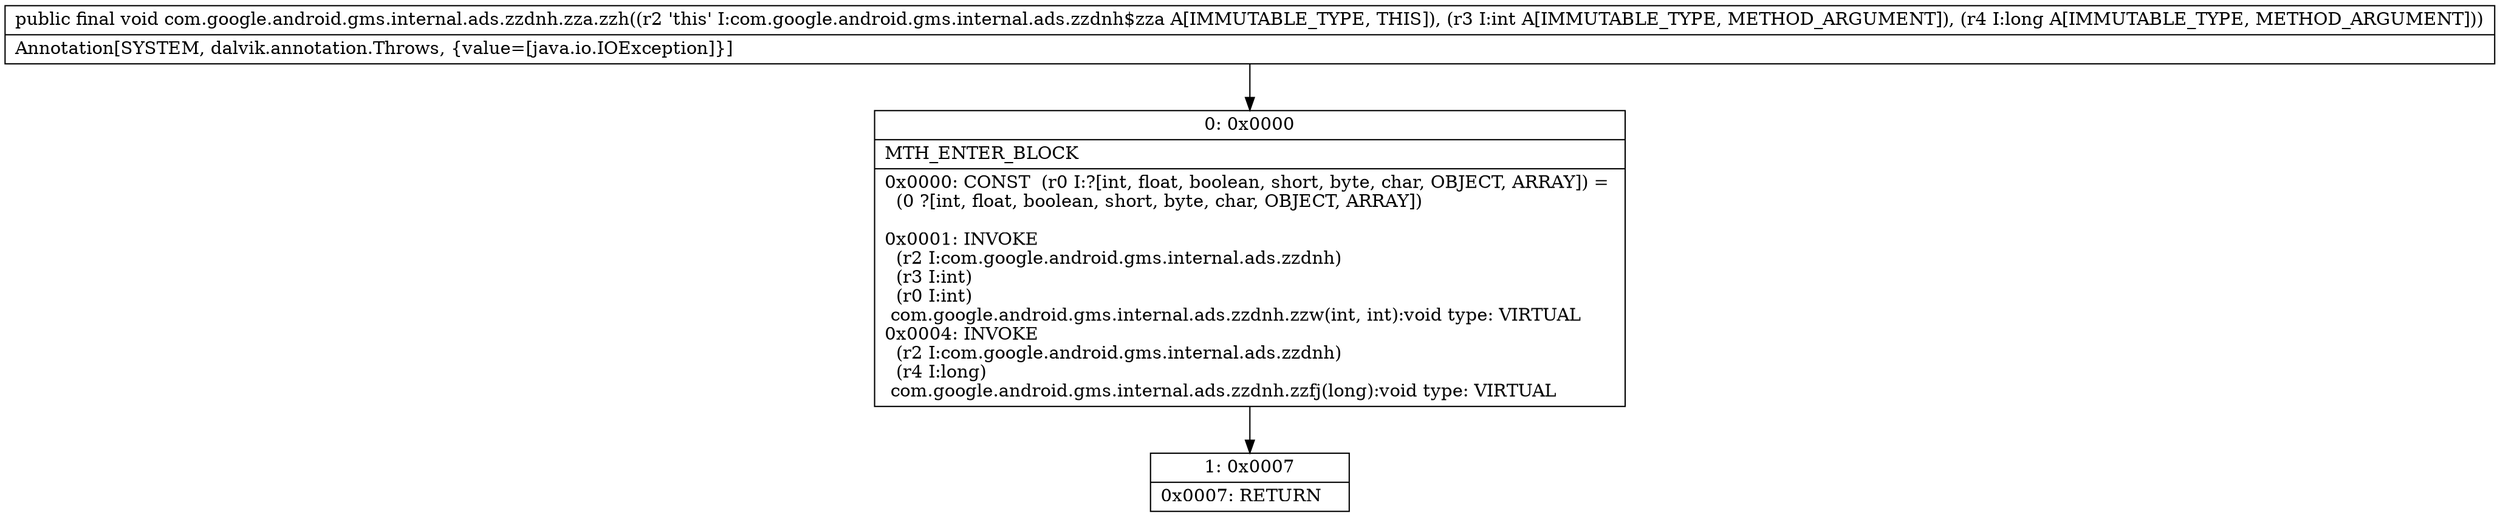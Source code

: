 digraph "CFG forcom.google.android.gms.internal.ads.zzdnh.zza.zzh(IJ)V" {
Node_0 [shape=record,label="{0\:\ 0x0000|MTH_ENTER_BLOCK\l|0x0000: CONST  (r0 I:?[int, float, boolean, short, byte, char, OBJECT, ARRAY]) = \l  (0 ?[int, float, boolean, short, byte, char, OBJECT, ARRAY])\l \l0x0001: INVOKE  \l  (r2 I:com.google.android.gms.internal.ads.zzdnh)\l  (r3 I:int)\l  (r0 I:int)\l com.google.android.gms.internal.ads.zzdnh.zzw(int, int):void type: VIRTUAL \l0x0004: INVOKE  \l  (r2 I:com.google.android.gms.internal.ads.zzdnh)\l  (r4 I:long)\l com.google.android.gms.internal.ads.zzdnh.zzfj(long):void type: VIRTUAL \l}"];
Node_1 [shape=record,label="{1\:\ 0x0007|0x0007: RETURN   \l}"];
MethodNode[shape=record,label="{public final void com.google.android.gms.internal.ads.zzdnh.zza.zzh((r2 'this' I:com.google.android.gms.internal.ads.zzdnh$zza A[IMMUTABLE_TYPE, THIS]), (r3 I:int A[IMMUTABLE_TYPE, METHOD_ARGUMENT]), (r4 I:long A[IMMUTABLE_TYPE, METHOD_ARGUMENT]))  | Annotation[SYSTEM, dalvik.annotation.Throws, \{value=[java.io.IOException]\}]\l}"];
MethodNode -> Node_0;
Node_0 -> Node_1;
}

